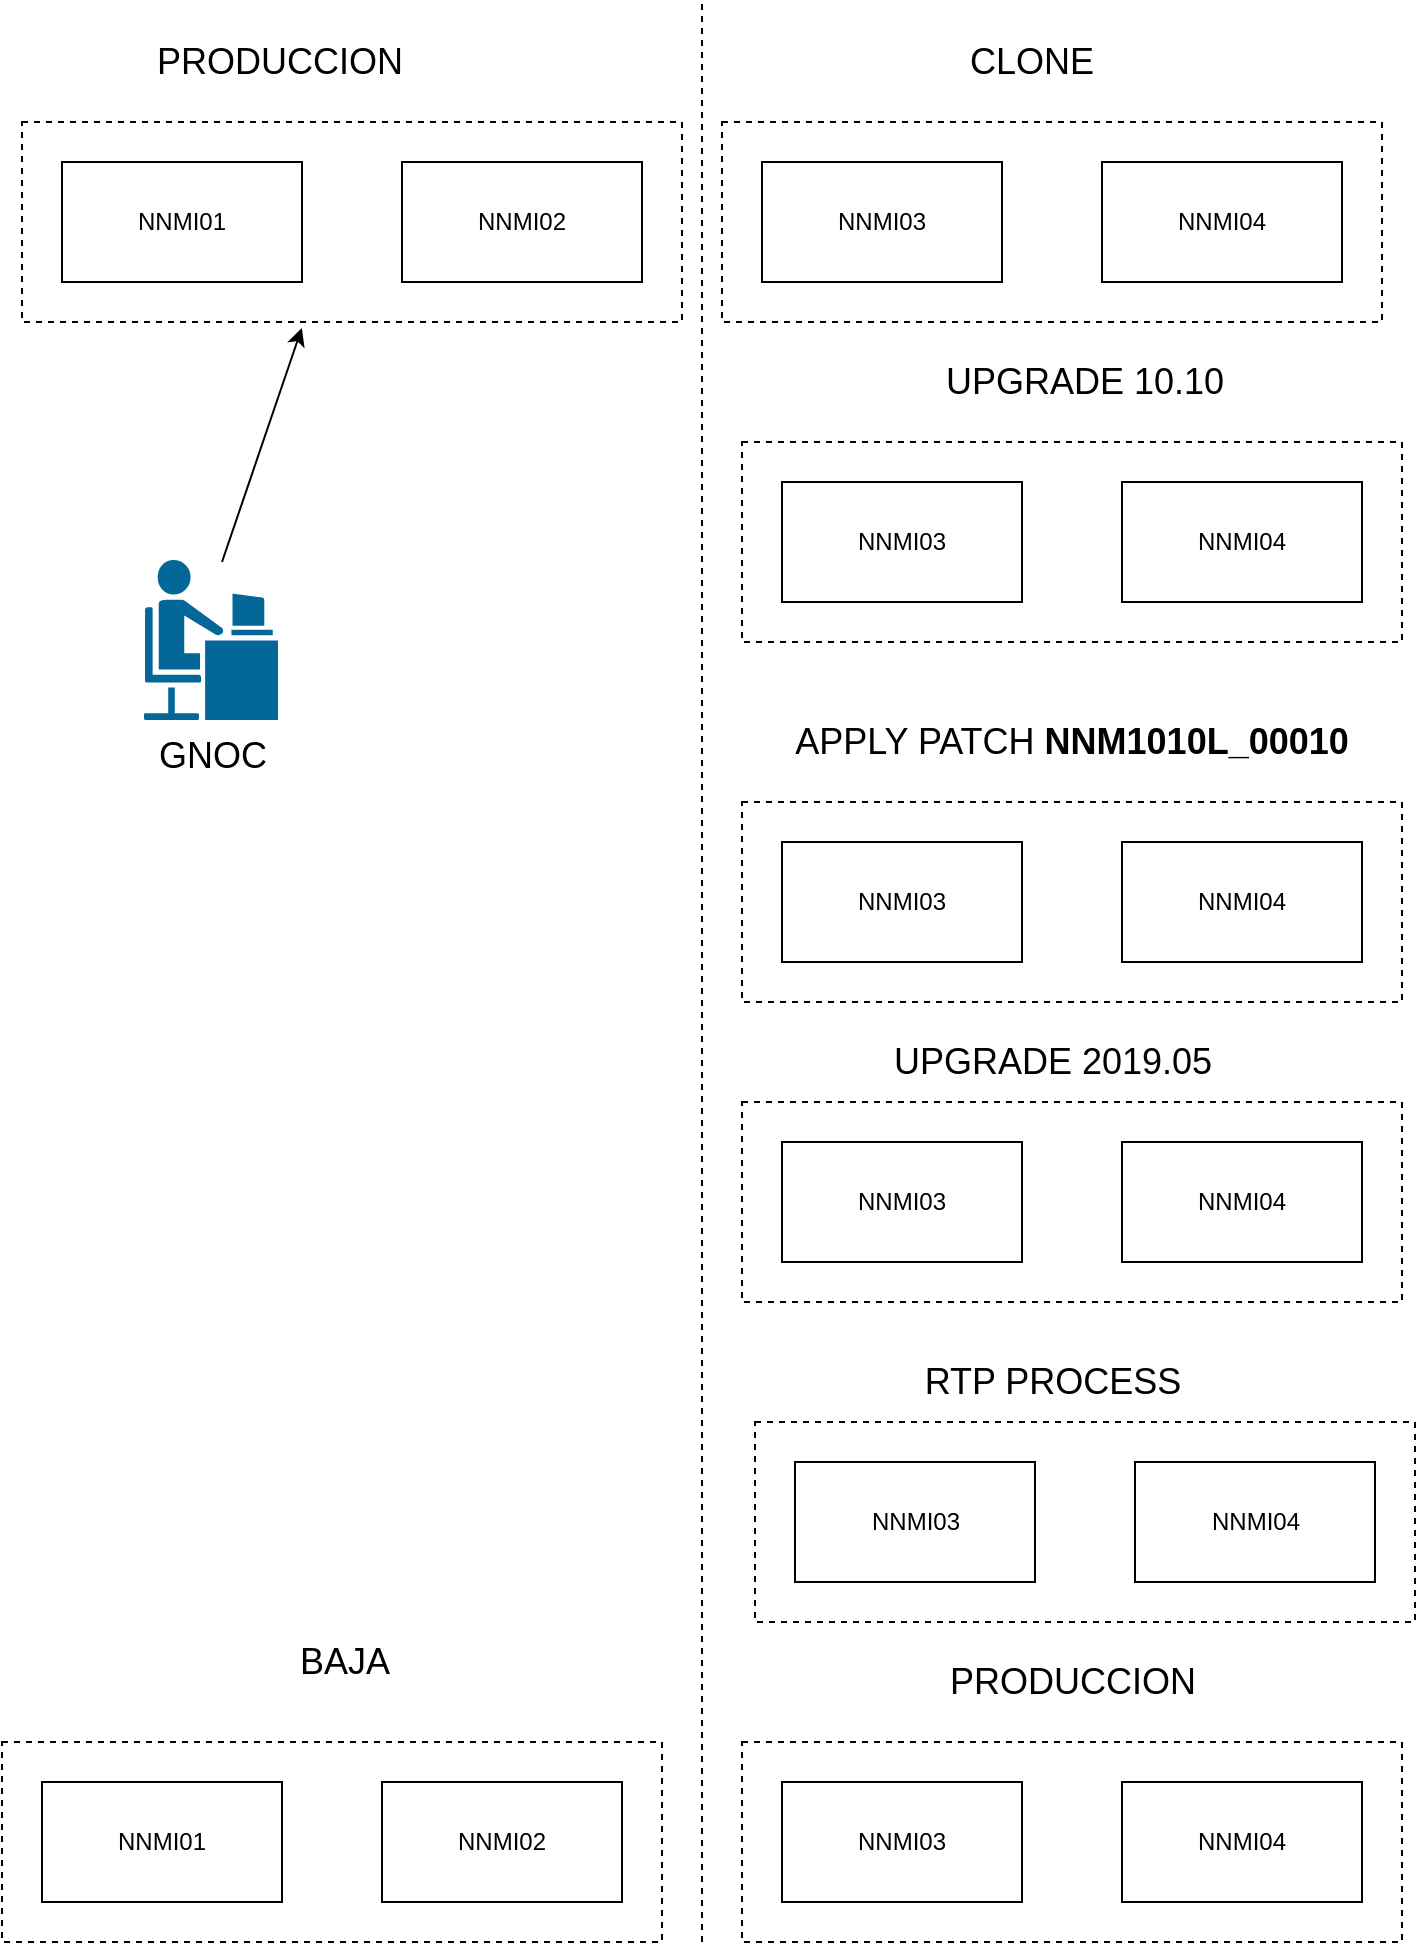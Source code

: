 <mxfile version="10.8.3" type="github"><diagram id="JCeJZNztmn1LFCq-LRdk" name="Page-1"><mxGraphModel dx="1158" dy="691" grid="1" gridSize="10" guides="1" tooltips="1" connect="1" arrows="1" fold="1" page="1" pageScale="1" pageWidth="827" pageHeight="1169" math="0" shadow="0"><root><mxCell id="0"/><mxCell id="1" parent="0"/><mxCell id="VmoTyu3GmWl4dDMMTCau-3" value="" style="rounded=0;whiteSpace=wrap;html=1;dashed=1;fillColor=none;" vertex="1" parent="1"><mxGeometry x="40" y="60" width="330" height="100" as="geometry"/></mxCell><mxCell id="VmoTyu3GmWl4dDMMTCau-1" value="NNMI01" style="rounded=0;whiteSpace=wrap;html=1;" vertex="1" parent="1"><mxGeometry x="60" y="80" width="120" height="60" as="geometry"/></mxCell><mxCell id="VmoTyu3GmWl4dDMMTCau-2" value="NNMI02" style="rounded=0;whiteSpace=wrap;html=1;" vertex="1" parent="1"><mxGeometry x="230" y="80" width="120" height="60" as="geometry"/></mxCell><mxCell id="VmoTyu3GmWl4dDMMTCau-7" value="CLONE" style="text;html=1;strokeColor=none;fillColor=none;align=center;verticalAlign=middle;whiteSpace=wrap;rounded=0;dashed=1;fontSize=18;" vertex="1" parent="1"><mxGeometry x="525" y="20" width="40" height="20" as="geometry"/></mxCell><mxCell id="VmoTyu3GmWl4dDMMTCau-8" value="" style="endArrow=none;dashed=1;html=1;" edge="1" parent="1"><mxGeometry width="50" height="50" relative="1" as="geometry"><mxPoint x="380" y="970" as="sourcePoint"/><mxPoint x="380" as="targetPoint"/></mxGeometry></mxCell><mxCell id="VmoTyu3GmWl4dDMMTCau-10" value="" style="group" vertex="1" connectable="0" parent="1"><mxGeometry x="390" y="60" width="330" height="100" as="geometry"/></mxCell><mxCell id="VmoTyu3GmWl4dDMMTCau-4" value="" style="rounded=0;whiteSpace=wrap;html=1;dashed=1;fillColor=none;" vertex="1" parent="VmoTyu3GmWl4dDMMTCau-10"><mxGeometry width="330" height="100" as="geometry"/></mxCell><mxCell id="VmoTyu3GmWl4dDMMTCau-5" value="NNMI03" style="rounded=0;whiteSpace=wrap;html=1;" vertex="1" parent="VmoTyu3GmWl4dDMMTCau-10"><mxGeometry x="20" y="20" width="120" height="60" as="geometry"/></mxCell><mxCell id="VmoTyu3GmWl4dDMMTCau-6" value="NNMI04" style="rounded=0;whiteSpace=wrap;html=1;" vertex="1" parent="VmoTyu3GmWl4dDMMTCau-10"><mxGeometry x="190" y="20" width="120" height="60" as="geometry"/></mxCell><mxCell id="VmoTyu3GmWl4dDMMTCau-11" value="" style="group" vertex="1" connectable="0" parent="1"><mxGeometry x="400" y="220" width="330" height="100" as="geometry"/></mxCell><mxCell id="VmoTyu3GmWl4dDMMTCau-12" value="" style="rounded=0;whiteSpace=wrap;html=1;dashed=1;fillColor=none;" vertex="1" parent="VmoTyu3GmWl4dDMMTCau-11"><mxGeometry width="330" height="100" as="geometry"/></mxCell><mxCell id="VmoTyu3GmWl4dDMMTCau-13" value="NNMI03" style="rounded=0;whiteSpace=wrap;html=1;" vertex="1" parent="VmoTyu3GmWl4dDMMTCau-11"><mxGeometry x="20" y="20" width="120" height="60" as="geometry"/></mxCell><mxCell id="VmoTyu3GmWl4dDMMTCau-14" value="NNMI04" style="rounded=0;whiteSpace=wrap;html=1;" vertex="1" parent="VmoTyu3GmWl4dDMMTCau-11"><mxGeometry x="190" y="20" width="120" height="60" as="geometry"/></mxCell><mxCell id="VmoTyu3GmWl4dDMMTCau-15" value="UPGRADE 10.10" style="text;html=1;strokeColor=none;fillColor=none;align=center;verticalAlign=middle;whiteSpace=wrap;rounded=0;dashed=1;fontSize=18;" vertex="1" parent="1"><mxGeometry x="470" y="180" width="203" height="20" as="geometry"/></mxCell><mxCell id="VmoTyu3GmWl4dDMMTCau-16" value="" style="group" vertex="1" connectable="0" parent="1"><mxGeometry x="400" y="400" width="330" height="100" as="geometry"/></mxCell><mxCell id="VmoTyu3GmWl4dDMMTCau-17" value="" style="rounded=0;whiteSpace=wrap;html=1;dashed=1;fillColor=none;" vertex="1" parent="VmoTyu3GmWl4dDMMTCau-16"><mxGeometry width="330" height="100" as="geometry"/></mxCell><mxCell id="VmoTyu3GmWl4dDMMTCau-18" value="NNMI03" style="rounded=0;whiteSpace=wrap;html=1;" vertex="1" parent="VmoTyu3GmWl4dDMMTCau-16"><mxGeometry x="20" y="20" width="120" height="60" as="geometry"/></mxCell><mxCell id="VmoTyu3GmWl4dDMMTCau-19" value="NNMI04" style="rounded=0;whiteSpace=wrap;html=1;" vertex="1" parent="VmoTyu3GmWl4dDMMTCau-16"><mxGeometry x="190" y="20" width="120" height="60" as="geometry"/></mxCell><mxCell id="VmoTyu3GmWl4dDMMTCau-20" value="APPLY PATCH&amp;nbsp;&lt;b&gt;NNM1010L_00010&lt;/b&gt;" style="text;html=1;strokeColor=none;fillColor=none;align=center;verticalAlign=middle;whiteSpace=wrap;rounded=0;dashed=1;fontSize=18;" vertex="1" parent="1"><mxGeometry x="410" y="360" width="310" height="20" as="geometry"/></mxCell><mxCell id="VmoTyu3GmWl4dDMMTCau-21" value="" style="group" vertex="1" connectable="0" parent="1"><mxGeometry x="400" y="550" width="330" height="100" as="geometry"/></mxCell><mxCell id="VmoTyu3GmWl4dDMMTCau-22" value="" style="rounded=0;whiteSpace=wrap;html=1;dashed=1;fillColor=none;" vertex="1" parent="VmoTyu3GmWl4dDMMTCau-21"><mxGeometry width="330" height="100" as="geometry"/></mxCell><mxCell id="VmoTyu3GmWl4dDMMTCau-23" value="NNMI03" style="rounded=0;whiteSpace=wrap;html=1;" vertex="1" parent="VmoTyu3GmWl4dDMMTCau-21"><mxGeometry x="20" y="20" width="120" height="60" as="geometry"/></mxCell><mxCell id="VmoTyu3GmWl4dDMMTCau-24" value="NNMI04" style="rounded=0;whiteSpace=wrap;html=1;" vertex="1" parent="VmoTyu3GmWl4dDMMTCau-21"><mxGeometry x="190" y="20" width="120" height="60" as="geometry"/></mxCell><mxCell id="VmoTyu3GmWl4dDMMTCau-25" value="UPGRADE 2019.05" style="text;html=1;strokeColor=none;fillColor=none;align=center;verticalAlign=middle;whiteSpace=wrap;rounded=0;dashed=1;fontSize=18;" vertex="1" parent="1"><mxGeometry x="453.5" y="520" width="203" height="20" as="geometry"/></mxCell><mxCell id="VmoTyu3GmWl4dDMMTCau-27" value="GNOC" style="shape=mxgraph.cisco.people.androgenous_person;html=1;dashed=0;fillColor=#036897;strokeColor=#ffffff;strokeWidth=2;verticalLabelPosition=bottom;verticalAlign=top;fontSize=18;" vertex="1" parent="1"><mxGeometry x="100" y="278" width="69" height="82" as="geometry"/></mxCell><mxCell id="VmoTyu3GmWl4dDMMTCau-28" value="" style="endArrow=classic;html=1;fontSize=18;entryX=0.424;entryY=1.03;entryDx=0;entryDy=0;entryPerimeter=0;" edge="1" parent="1" target="VmoTyu3GmWl4dDMMTCau-3"><mxGeometry width="50" height="50" relative="1" as="geometry"><mxPoint x="140" y="280" as="sourcePoint"/><mxPoint x="330" y="250" as="targetPoint"/></mxGeometry></mxCell><mxCell id="VmoTyu3GmWl4dDMMTCau-29" value="PRODUCCION" style="text;html=1;strokeColor=none;fillColor=none;align=center;verticalAlign=middle;whiteSpace=wrap;rounded=0;dashed=1;fontSize=18;" vertex="1" parent="1"><mxGeometry x="149" y="20" width="40" height="20" as="geometry"/></mxCell><mxCell id="VmoTyu3GmWl4dDMMTCau-30" value="RTP PROCESS" style="text;html=1;strokeColor=none;fillColor=none;align=center;verticalAlign=middle;whiteSpace=wrap;rounded=0;dashed=1;fontSize=18;" vertex="1" parent="1"><mxGeometry x="453.5" y="680" width="203" height="20" as="geometry"/></mxCell><mxCell id="VmoTyu3GmWl4dDMMTCau-36" value="PRODUCCION" style="text;html=1;strokeColor=none;fillColor=none;align=center;verticalAlign=middle;whiteSpace=wrap;rounded=0;dashed=1;fontSize=18;" vertex="1" parent="1"><mxGeometry x="463.5" y="830" width="203" height="20" as="geometry"/></mxCell><mxCell id="VmoTyu3GmWl4dDMMTCau-37" value="" style="group" vertex="1" connectable="0" parent="1"><mxGeometry x="406.5" y="710" width="330" height="100" as="geometry"/></mxCell><mxCell id="VmoTyu3GmWl4dDMMTCau-38" value="" style="rounded=0;whiteSpace=wrap;html=1;dashed=1;fillColor=none;" vertex="1" parent="VmoTyu3GmWl4dDMMTCau-37"><mxGeometry width="330" height="100" as="geometry"/></mxCell><mxCell id="VmoTyu3GmWl4dDMMTCau-39" value="NNMI03" style="rounded=0;whiteSpace=wrap;html=1;" vertex="1" parent="VmoTyu3GmWl4dDMMTCau-37"><mxGeometry x="20" y="20" width="120" height="60" as="geometry"/></mxCell><mxCell id="VmoTyu3GmWl4dDMMTCau-40" value="NNMI04" style="rounded=0;whiteSpace=wrap;html=1;" vertex="1" parent="VmoTyu3GmWl4dDMMTCau-37"><mxGeometry x="190" y="20" width="120" height="60" as="geometry"/></mxCell><mxCell id="VmoTyu3GmWl4dDMMTCau-41" value="" style="group" vertex="1" connectable="0" parent="1"><mxGeometry x="400" y="870" width="330" height="100" as="geometry"/></mxCell><mxCell id="VmoTyu3GmWl4dDMMTCau-42" value="" style="rounded=0;whiteSpace=wrap;html=1;dashed=1;fillColor=none;" vertex="1" parent="VmoTyu3GmWl4dDMMTCau-41"><mxGeometry width="330" height="100" as="geometry"/></mxCell><mxCell id="VmoTyu3GmWl4dDMMTCau-43" value="NNMI03" style="rounded=0;whiteSpace=wrap;html=1;" vertex="1" parent="VmoTyu3GmWl4dDMMTCau-41"><mxGeometry x="20" y="20" width="120" height="60" as="geometry"/></mxCell><mxCell id="VmoTyu3GmWl4dDMMTCau-44" value="NNMI04" style="rounded=0;whiteSpace=wrap;html=1;" vertex="1" parent="VmoTyu3GmWl4dDMMTCau-41"><mxGeometry x="190" y="20" width="120" height="60" as="geometry"/></mxCell><mxCell id="VmoTyu3GmWl4dDMMTCau-45" value="" style="group" vertex="1" connectable="0" parent="1"><mxGeometry x="30" y="870" width="330" height="100" as="geometry"/></mxCell><mxCell id="VmoTyu3GmWl4dDMMTCau-46" value="" style="rounded=0;whiteSpace=wrap;html=1;dashed=1;fillColor=none;" vertex="1" parent="VmoTyu3GmWl4dDMMTCau-45"><mxGeometry width="330" height="100" as="geometry"/></mxCell><mxCell id="VmoTyu3GmWl4dDMMTCau-47" value="NNMI01" style="rounded=0;whiteSpace=wrap;html=1;" vertex="1" parent="VmoTyu3GmWl4dDMMTCau-45"><mxGeometry x="20" y="20" width="120" height="60" as="geometry"/></mxCell><mxCell id="VmoTyu3GmWl4dDMMTCau-48" value="NNMI02" style="rounded=0;whiteSpace=wrap;html=1;" vertex="1" parent="VmoTyu3GmWl4dDMMTCau-45"><mxGeometry x="190" y="20" width="120" height="60" as="geometry"/></mxCell><mxCell id="VmoTyu3GmWl4dDMMTCau-49" value="BAJA" style="text;html=1;strokeColor=none;fillColor=none;align=center;verticalAlign=middle;whiteSpace=wrap;rounded=0;dashed=1;fontSize=18;" vertex="1" parent="1"><mxGeometry x="100" y="820" width="203" height="20" as="geometry"/></mxCell></root></mxGraphModel></diagram></mxfile>
